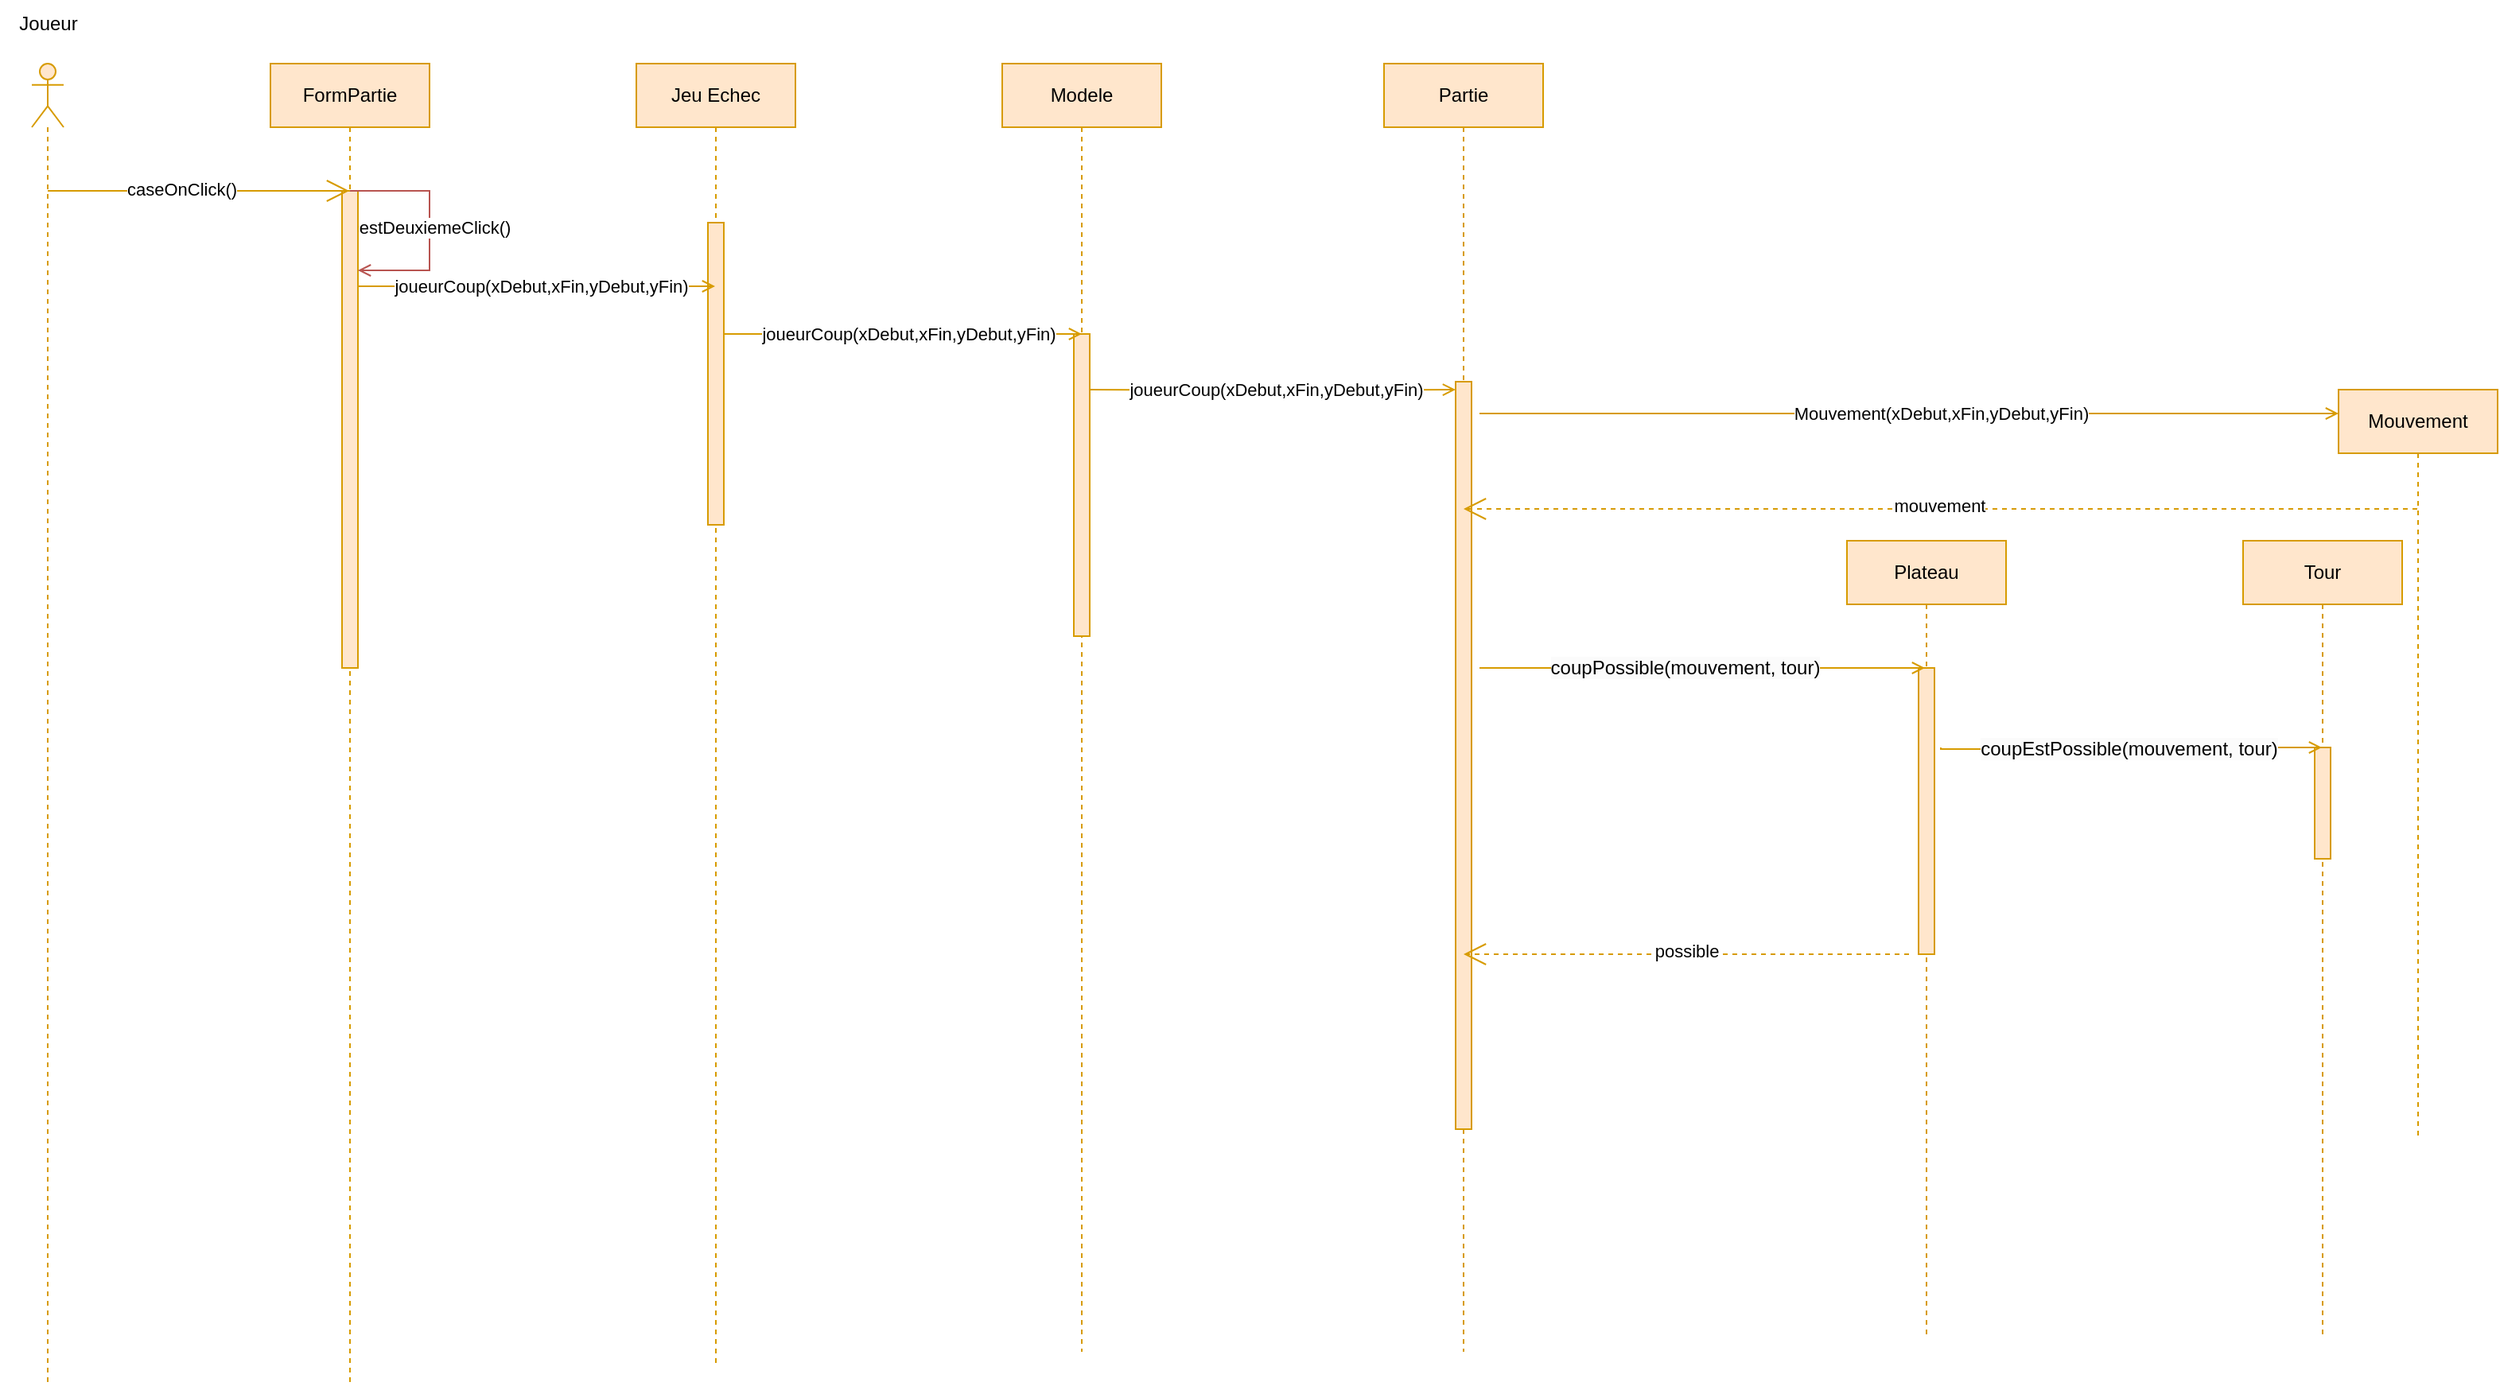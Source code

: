 <mxfile version="26.1.0">
  <diagram name="Page-1" id="c7MBzF5Fkux2hQArZyj8">
    <mxGraphModel dx="2066" dy="1141" grid="1" gridSize="10" guides="1" tooltips="1" connect="1" arrows="1" fold="1" page="1" pageScale="1" pageWidth="827" pageHeight="1169" math="0" shadow="0">
      <root>
        <mxCell id="0" />
        <mxCell id="1" parent="0" />
        <mxCell id="GvulQhEinVonRZqq1PHL-5" value="" style="shape=umlLifeline;perimeter=lifelinePerimeter;whiteSpace=wrap;html=1;container=1;dropTarget=0;collapsible=0;recursiveResize=0;outlineConnect=0;portConstraint=eastwest;newEdgeStyle={&quot;curved&quot;:0,&quot;rounded&quot;:0};participant=umlActor;fillColor=#ffe6cc;strokeColor=#d79b00;" vertex="1" parent="1">
          <mxGeometry x="50" y="380" width="20" height="830" as="geometry" />
        </mxCell>
        <mxCell id="GvulQhEinVonRZqq1PHL-7" value="Joueur" style="text;html=1;align=center;verticalAlign=middle;resizable=0;points=[];autosize=1;strokeColor=none;fillColor=none;" vertex="1" parent="1">
          <mxGeometry x="30" y="340" width="60" height="30" as="geometry" />
        </mxCell>
        <mxCell id="GvulQhEinVonRZqq1PHL-8" value="FormPartie" style="shape=umlLifeline;perimeter=lifelinePerimeter;whiteSpace=wrap;html=1;container=1;dropTarget=0;collapsible=0;recursiveResize=0;outlineConnect=0;portConstraint=eastwest;newEdgeStyle={&quot;curved&quot;:0,&quot;rounded&quot;:0};fillColor=#ffe6cc;strokeColor=#d79b00;" vertex="1" parent="1">
          <mxGeometry x="200" y="380" width="100" height="830" as="geometry" />
        </mxCell>
        <mxCell id="GvulQhEinVonRZqq1PHL-12" value="" style="html=1;points=[[0,0,0,0,5],[0,1,0,0,-5],[1,0,0,0,5],[1,1,0,0,-5]];perimeter=orthogonalPerimeter;outlineConnect=0;targetShapes=umlLifeline;portConstraint=eastwest;newEdgeStyle={&quot;curved&quot;:0,&quot;rounded&quot;:0};fillColor=#ffe6cc;strokeColor=#d79b00;" vertex="1" parent="GvulQhEinVonRZqq1PHL-8">
          <mxGeometry x="45" y="80" width="10" height="300" as="geometry" />
        </mxCell>
        <mxCell id="GvulQhEinVonRZqq1PHL-9" value="" style="endArrow=open;endFill=1;endSize=12;html=1;rounded=0;fillColor=#ffe6cc;strokeColor=#d79b00;" edge="1" parent="1" source="GvulQhEinVonRZqq1PHL-5" target="GvulQhEinVonRZqq1PHL-8">
          <mxGeometry width="160" relative="1" as="geometry">
            <mxPoint x="90" y="510" as="sourcePoint" />
            <mxPoint x="200" y="510" as="targetPoint" />
            <Array as="points">
              <mxPoint x="140" y="460" />
            </Array>
          </mxGeometry>
        </mxCell>
        <mxCell id="GvulQhEinVonRZqq1PHL-10" value="caseOnClick()" style="edgeLabel;html=1;align=center;verticalAlign=middle;resizable=0;points=[];" vertex="1" connectable="0" parent="GvulQhEinVonRZqq1PHL-9">
          <mxGeometry x="-0.498" y="1" relative="1" as="geometry">
            <mxPoint x="36" as="offset" />
          </mxGeometry>
        </mxCell>
        <mxCell id="GvulQhEinVonRZqq1PHL-11" value="Jeu Echec" style="shape=umlLifeline;perimeter=lifelinePerimeter;whiteSpace=wrap;html=1;container=1;dropTarget=0;collapsible=0;recursiveResize=0;outlineConnect=0;portConstraint=eastwest;newEdgeStyle={&quot;curved&quot;:0,&quot;rounded&quot;:0};fillColor=#ffe6cc;strokeColor=#d79b00;" vertex="1" parent="1">
          <mxGeometry x="430" y="380" width="100" height="820" as="geometry" />
        </mxCell>
        <mxCell id="GvulQhEinVonRZqq1PHL-18" value="" style="html=1;points=[[0,0,0,0,5],[0,1,0,0,-5],[1,0,0,0,5],[1,1,0,0,-5]];perimeter=orthogonalPerimeter;outlineConnect=0;targetShapes=umlLifeline;portConstraint=eastwest;newEdgeStyle={&quot;curved&quot;:0,&quot;rounded&quot;:0};fillColor=#ffe6cc;strokeColor=#d79b00;" vertex="1" parent="GvulQhEinVonRZqq1PHL-11">
          <mxGeometry x="45" y="100" width="10" height="190" as="geometry" />
        </mxCell>
        <mxCell id="GvulQhEinVonRZqq1PHL-13" style="edgeStyle=orthogonalEdgeStyle;rounded=0;orthogonalLoop=1;jettySize=auto;html=1;curved=0;endArrow=open;endFill=0;fillColor=#ffe6cc;strokeColor=#d79b00;" edge="1" parent="1">
          <mxGeometry relative="1" as="geometry">
            <mxPoint x="255" y="520" as="sourcePoint" />
            <mxPoint x="479.5" y="520" as="targetPoint" />
            <Array as="points">
              <mxPoint x="380" y="520" />
              <mxPoint x="380" y="520" />
            </Array>
          </mxGeometry>
        </mxCell>
        <mxCell id="GvulQhEinVonRZqq1PHL-14" value="joueurCoup(xDebut,xFin,yDebut,yFin)" style="edgeLabel;html=1;align=center;verticalAlign=middle;resizable=0;points=[];" vertex="1" connectable="0" parent="GvulQhEinVonRZqq1PHL-13">
          <mxGeometry x="-0.518" y="-2" relative="1" as="geometry">
            <mxPoint x="61" y="-2" as="offset" />
          </mxGeometry>
        </mxCell>
        <mxCell id="GvulQhEinVonRZqq1PHL-20" value="" style="endArrow=none;endFill=1;endSize=12;html=1;rounded=0;startArrow=open;startFill=0;fillColor=#f8cecc;strokeColor=#b85450;" edge="1" parent="1" source="GvulQhEinVonRZqq1PHL-12">
          <mxGeometry width="160" relative="1" as="geometry">
            <mxPoint x="260" y="510" as="sourcePoint" />
            <mxPoint x="250" y="460" as="targetPoint" />
            <Array as="points">
              <mxPoint x="300" y="510" />
              <mxPoint x="300" y="460" />
            </Array>
          </mxGeometry>
        </mxCell>
        <mxCell id="GvulQhEinVonRZqq1PHL-21" value="estDeuxiemeClick()" style="edgeLabel;html=1;align=center;verticalAlign=middle;resizable=0;points=[];" vertex="1" connectable="0" parent="GvulQhEinVonRZqq1PHL-20">
          <mxGeometry x="-0.009" y="-3" relative="1" as="geometry">
            <mxPoint as="offset" />
          </mxGeometry>
        </mxCell>
        <mxCell id="GvulQhEinVonRZqq1PHL-34" value="Modele" style="shape=umlLifeline;perimeter=lifelinePerimeter;whiteSpace=wrap;html=1;container=1;dropTarget=0;collapsible=0;recursiveResize=0;outlineConnect=0;portConstraint=eastwest;newEdgeStyle={&quot;curved&quot;:0,&quot;rounded&quot;:0};fillColor=#ffe6cc;strokeColor=#d79b00;" vertex="1" parent="1">
          <mxGeometry x="660" y="380" width="100" height="810" as="geometry" />
        </mxCell>
        <mxCell id="GvulQhEinVonRZqq1PHL-35" value="" style="html=1;points=[[0,0,0,0,5],[0,1,0,0,-5],[1,0,0,0,5],[1,1,0,0,-5]];perimeter=orthogonalPerimeter;outlineConnect=0;targetShapes=umlLifeline;portConstraint=eastwest;newEdgeStyle={&quot;curved&quot;:0,&quot;rounded&quot;:0};fillColor=#ffe6cc;strokeColor=#d79b00;" vertex="1" parent="GvulQhEinVonRZqq1PHL-34">
          <mxGeometry x="45" y="170" width="10" height="190" as="geometry" />
        </mxCell>
        <mxCell id="GvulQhEinVonRZqq1PHL-36" style="edgeStyle=orthogonalEdgeStyle;rounded=0;orthogonalLoop=1;jettySize=auto;html=1;curved=0;endArrow=open;endFill=0;fillColor=#ffe6cc;strokeColor=#d79b00;" edge="1" parent="1">
          <mxGeometry relative="1" as="geometry">
            <mxPoint x="485.5" y="550" as="sourcePoint" />
            <mxPoint x="710" y="550" as="targetPoint" />
            <Array as="points">
              <mxPoint x="610.5" y="550" />
              <mxPoint x="610.5" y="550" />
            </Array>
          </mxGeometry>
        </mxCell>
        <mxCell id="GvulQhEinVonRZqq1PHL-37" value="joueurCoup(xDebut,xFin,yDebut,yFin)" style="edgeLabel;html=1;align=center;verticalAlign=middle;resizable=0;points=[];" vertex="1" connectable="0" parent="GvulQhEinVonRZqq1PHL-36">
          <mxGeometry x="-0.518" y="-2" relative="1" as="geometry">
            <mxPoint x="61" y="-2" as="offset" />
          </mxGeometry>
        </mxCell>
        <mxCell id="GvulQhEinVonRZqq1PHL-38" value="Partie" style="shape=umlLifeline;perimeter=lifelinePerimeter;whiteSpace=wrap;html=1;container=1;dropTarget=0;collapsible=0;recursiveResize=0;outlineConnect=0;portConstraint=eastwest;newEdgeStyle={&quot;curved&quot;:0,&quot;rounded&quot;:0};fillColor=#ffe6cc;strokeColor=#d79b00;" vertex="1" parent="1">
          <mxGeometry x="900" y="380" width="100" height="810" as="geometry" />
        </mxCell>
        <mxCell id="GvulQhEinVonRZqq1PHL-39" value="" style="html=1;points=[[0,0,0,0,5],[0,1,0,0,-5],[1,0,0,0,5],[1,1,0,0,-5]];perimeter=orthogonalPerimeter;outlineConnect=0;targetShapes=umlLifeline;portConstraint=eastwest;newEdgeStyle={&quot;curved&quot;:0,&quot;rounded&quot;:0};fillColor=#ffe6cc;strokeColor=#d79b00;" vertex="1" parent="GvulQhEinVonRZqq1PHL-38">
          <mxGeometry x="45" y="200" width="10" height="470" as="geometry" />
        </mxCell>
        <mxCell id="GvulQhEinVonRZqq1PHL-41" style="edgeStyle=orthogonalEdgeStyle;rounded=0;orthogonalLoop=1;jettySize=auto;html=1;curved=0;endArrow=open;endFill=0;fillColor=#ffe6cc;strokeColor=#d79b00;entryX=0;entryY=0;entryDx=0;entryDy=5;entryPerimeter=0;" edge="1" parent="1" target="GvulQhEinVonRZqq1PHL-39">
          <mxGeometry relative="1" as="geometry">
            <mxPoint x="715" y="585" as="sourcePoint" />
            <mxPoint x="939.5" y="585" as="targetPoint" />
            <Array as="points" />
          </mxGeometry>
        </mxCell>
        <mxCell id="GvulQhEinVonRZqq1PHL-42" value="joueurCoup(xDebut,xFin,yDebut,yFin)" style="edgeLabel;html=1;align=center;verticalAlign=middle;resizable=0;points=[];" vertex="1" connectable="0" parent="GvulQhEinVonRZqq1PHL-41">
          <mxGeometry x="-0.518" y="-2" relative="1" as="geometry">
            <mxPoint x="61" y="-2" as="offset" />
          </mxGeometry>
        </mxCell>
        <mxCell id="GvulQhEinVonRZqq1PHL-55" value="Mouvement" style="shape=umlLifeline;perimeter=lifelinePerimeter;whiteSpace=wrap;html=1;container=1;dropTarget=0;collapsible=0;recursiveResize=0;outlineConnect=0;portConstraint=eastwest;newEdgeStyle={&quot;curved&quot;:0,&quot;rounded&quot;:0};fillColor=#ffe6cc;strokeColor=#d79b00;" vertex="1" parent="1">
          <mxGeometry x="1500" y="585" width="100" height="470" as="geometry" />
        </mxCell>
        <mxCell id="GvulQhEinVonRZqq1PHL-65" style="edgeStyle=orthogonalEdgeStyle;rounded=0;orthogonalLoop=1;jettySize=auto;html=1;curved=0;endArrow=open;endFill=0;fillColor=#ffe6cc;strokeColor=#d79b00;" edge="1" parent="1">
          <mxGeometry relative="1" as="geometry">
            <mxPoint x="960" y="600" as="sourcePoint" />
            <mxPoint x="1500" y="600" as="targetPoint" />
            <Array as="points" />
          </mxGeometry>
        </mxCell>
        <mxCell id="GvulQhEinVonRZqq1PHL-66" value="Mouvement(xDebut,xFin,yDebut,yFin)" style="edgeLabel;html=1;align=center;verticalAlign=middle;resizable=0;points=[];" vertex="1" connectable="0" parent="GvulQhEinVonRZqq1PHL-65">
          <mxGeometry x="-0.518" y="-2" relative="1" as="geometry">
            <mxPoint x="160" y="-2" as="offset" />
          </mxGeometry>
        </mxCell>
        <mxCell id="GvulQhEinVonRZqq1PHL-67" value="" style="endArrow=open;endFill=1;endSize=12;html=1;rounded=0;fillColor=#ffe6cc;strokeColor=#d79b00;dashed=1;" edge="1" parent="1" source="GvulQhEinVonRZqq1PHL-55" target="GvulQhEinVonRZqq1PHL-38">
          <mxGeometry width="160" relative="1" as="geometry">
            <mxPoint x="1230" y="670" as="sourcePoint" />
            <mxPoint x="1070" y="670" as="targetPoint" />
            <Array as="points">
              <mxPoint x="1380" y="660" />
              <mxPoint x="1190" y="660" />
            </Array>
          </mxGeometry>
        </mxCell>
        <mxCell id="GvulQhEinVonRZqq1PHL-73" value="mouvement" style="edgeLabel;html=1;align=center;verticalAlign=middle;resizable=0;points=[];" vertex="1" connectable="0" parent="GvulQhEinVonRZqq1PHL-67">
          <mxGeometry x="0.005" y="-2" relative="1" as="geometry">
            <mxPoint as="offset" />
          </mxGeometry>
        </mxCell>
        <mxCell id="GvulQhEinVonRZqq1PHL-68" value="Plateau" style="shape=umlLifeline;perimeter=lifelinePerimeter;whiteSpace=wrap;html=1;container=1;dropTarget=0;collapsible=0;recursiveResize=0;outlineConnect=0;portConstraint=eastwest;newEdgeStyle={&quot;curved&quot;:0,&quot;rounded&quot;:0};fillColor=#ffe6cc;strokeColor=#d79b00;" vertex="1" parent="1">
          <mxGeometry x="1191" y="680" width="100" height="500" as="geometry" />
        </mxCell>
        <mxCell id="GvulQhEinVonRZqq1PHL-69" value="" style="html=1;points=[[0,0,0,0,5],[0,1,0,0,-5],[1,0,0,0,5],[1,1,0,0,-5]];perimeter=orthogonalPerimeter;outlineConnect=0;targetShapes=umlLifeline;portConstraint=eastwest;newEdgeStyle={&quot;curved&quot;:0,&quot;rounded&quot;:0};fillColor=#ffe6cc;strokeColor=#d79b00;" vertex="1" parent="GvulQhEinVonRZqq1PHL-68">
          <mxGeometry x="45" y="80" width="10" height="180" as="geometry" />
        </mxCell>
        <mxCell id="GvulQhEinVonRZqq1PHL-70" style="edgeStyle=orthogonalEdgeStyle;rounded=0;orthogonalLoop=1;jettySize=auto;html=1;curved=0;endArrow=open;endFill=0;fillColor=#ffe6cc;strokeColor=#d79b00;" edge="1" parent="1">
          <mxGeometry relative="1" as="geometry">
            <mxPoint x="960" y="760" as="sourcePoint" />
            <mxPoint x="1240" y="760" as="targetPoint" />
            <Array as="points" />
          </mxGeometry>
        </mxCell>
        <mxCell id="GvulQhEinVonRZqq1PHL-71" value="&lt;span style=&quot;font-size: 12px; text-align: left; text-wrap-mode: wrap; background-color: rgb(251, 251, 251);&quot;&gt;coupPossible(mouvement, tour)&lt;/span&gt;" style="edgeLabel;html=1;align=center;verticalAlign=middle;resizable=0;points=[];" vertex="1" connectable="0" parent="GvulQhEinVonRZqq1PHL-70">
          <mxGeometry x="-0.518" y="-2" relative="1" as="geometry">
            <mxPoint x="61" y="-2" as="offset" />
          </mxGeometry>
        </mxCell>
        <mxCell id="GvulQhEinVonRZqq1PHL-74" value="" style="endArrow=open;endFill=1;endSize=12;html=1;rounded=0;fillColor=#ffe6cc;strokeColor=#d79b00;dashed=1;" edge="1" parent="1">
          <mxGeometry width="160" relative="1" as="geometry">
            <mxPoint x="1230" y="940" as="sourcePoint" />
            <mxPoint x="950" y="940" as="targetPoint" />
            <Array as="points">
              <mxPoint x="1190" y="940" />
            </Array>
          </mxGeometry>
        </mxCell>
        <mxCell id="GvulQhEinVonRZqq1PHL-75" value="possible" style="edgeLabel;html=1;align=center;verticalAlign=middle;resizable=0;points=[];" vertex="1" connectable="0" parent="GvulQhEinVonRZqq1PHL-74">
          <mxGeometry x="0.005" y="-2" relative="1" as="geometry">
            <mxPoint as="offset" />
          </mxGeometry>
        </mxCell>
        <mxCell id="GvulQhEinVonRZqq1PHL-76" value="Tour" style="shape=umlLifeline;perimeter=lifelinePerimeter;whiteSpace=wrap;html=1;container=1;dropTarget=0;collapsible=0;recursiveResize=0;outlineConnect=0;portConstraint=eastwest;newEdgeStyle={&quot;curved&quot;:0,&quot;rounded&quot;:0};fillColor=#ffe6cc;strokeColor=#d79b00;" vertex="1" parent="1">
          <mxGeometry x="1440" y="680" width="100" height="500" as="geometry" />
        </mxCell>
        <mxCell id="GvulQhEinVonRZqq1PHL-77" value="" style="html=1;points=[[0,0,0,0,5],[0,1,0,0,-5],[1,0,0,0,5],[1,1,0,0,-5]];perimeter=orthogonalPerimeter;outlineConnect=0;targetShapes=umlLifeline;portConstraint=eastwest;newEdgeStyle={&quot;curved&quot;:0,&quot;rounded&quot;:0};fillColor=#ffe6cc;strokeColor=#d79b00;" vertex="1" parent="GvulQhEinVonRZqq1PHL-76">
          <mxGeometry x="45" y="130" width="10" height="70" as="geometry" />
        </mxCell>
        <mxCell id="GvulQhEinVonRZqq1PHL-78" style="edgeStyle=orthogonalEdgeStyle;rounded=0;orthogonalLoop=1;jettySize=auto;html=1;curved=0;endArrow=open;endFill=0;fillColor=#ffe6cc;strokeColor=#d79b00;" edge="1" parent="1" target="GvulQhEinVonRZqq1PHL-76">
          <mxGeometry relative="1" as="geometry">
            <mxPoint x="1250" y="810" as="sourcePoint" />
            <mxPoint x="1410" y="820" as="targetPoint" />
            <Array as="points">
              <mxPoint x="1250" y="811" />
              <mxPoint x="1346" y="811" />
              <mxPoint x="1346" y="810" />
            </Array>
          </mxGeometry>
        </mxCell>
        <mxCell id="GvulQhEinVonRZqq1PHL-79" value="&lt;span style=&quot;font-size: 12px; text-align: left; text-wrap-mode: wrap; background-color: rgb(251, 251, 251);&quot;&gt;coupEstPossible(mouvement, tour)&lt;/span&gt;" style="edgeLabel;html=1;align=center;verticalAlign=middle;resizable=0;points=[];" vertex="1" connectable="0" parent="GvulQhEinVonRZqq1PHL-78">
          <mxGeometry x="-0.518" y="-2" relative="1" as="geometry">
            <mxPoint x="61" y="-2" as="offset" />
          </mxGeometry>
        </mxCell>
      </root>
    </mxGraphModel>
  </diagram>
</mxfile>
